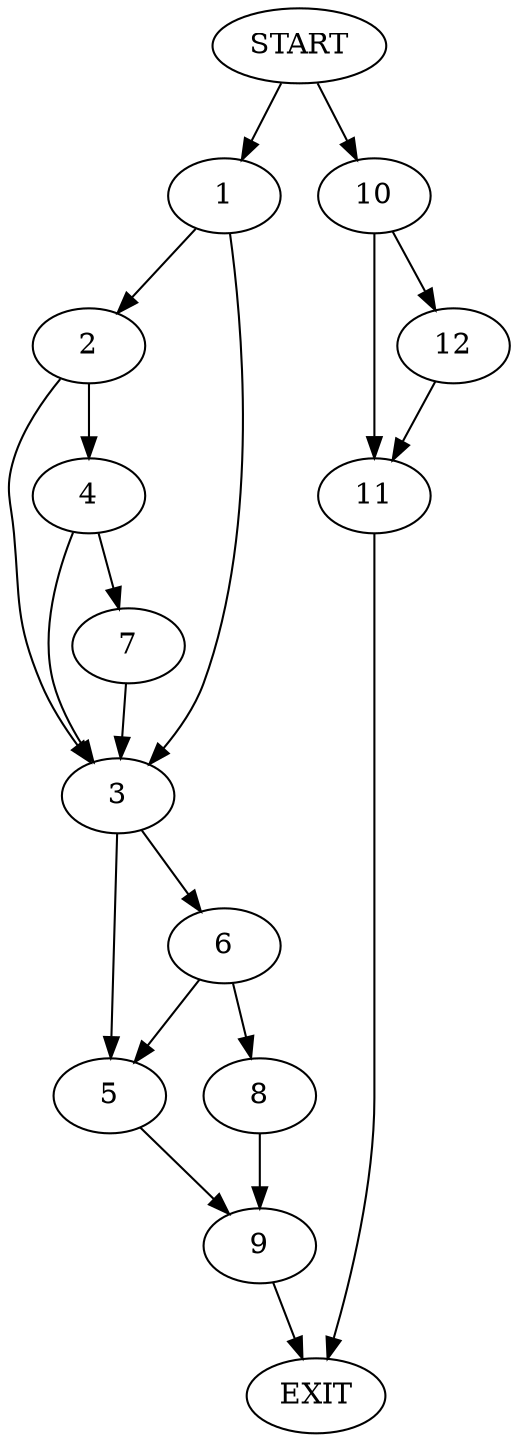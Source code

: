 digraph {
0 [label="START"]
13 [label="EXIT"]
0 -> 1
1 -> 2
1 -> 3
2 -> 4
2 -> 3
3 -> 5
3 -> 6
4 -> 7
4 -> 3
7 -> 3
6 -> 5
6 -> 8
5 -> 9
8 -> 9
9 -> 13
0 -> 10
10 -> 11
10 -> 12
11 -> 13
12 -> 11
}
